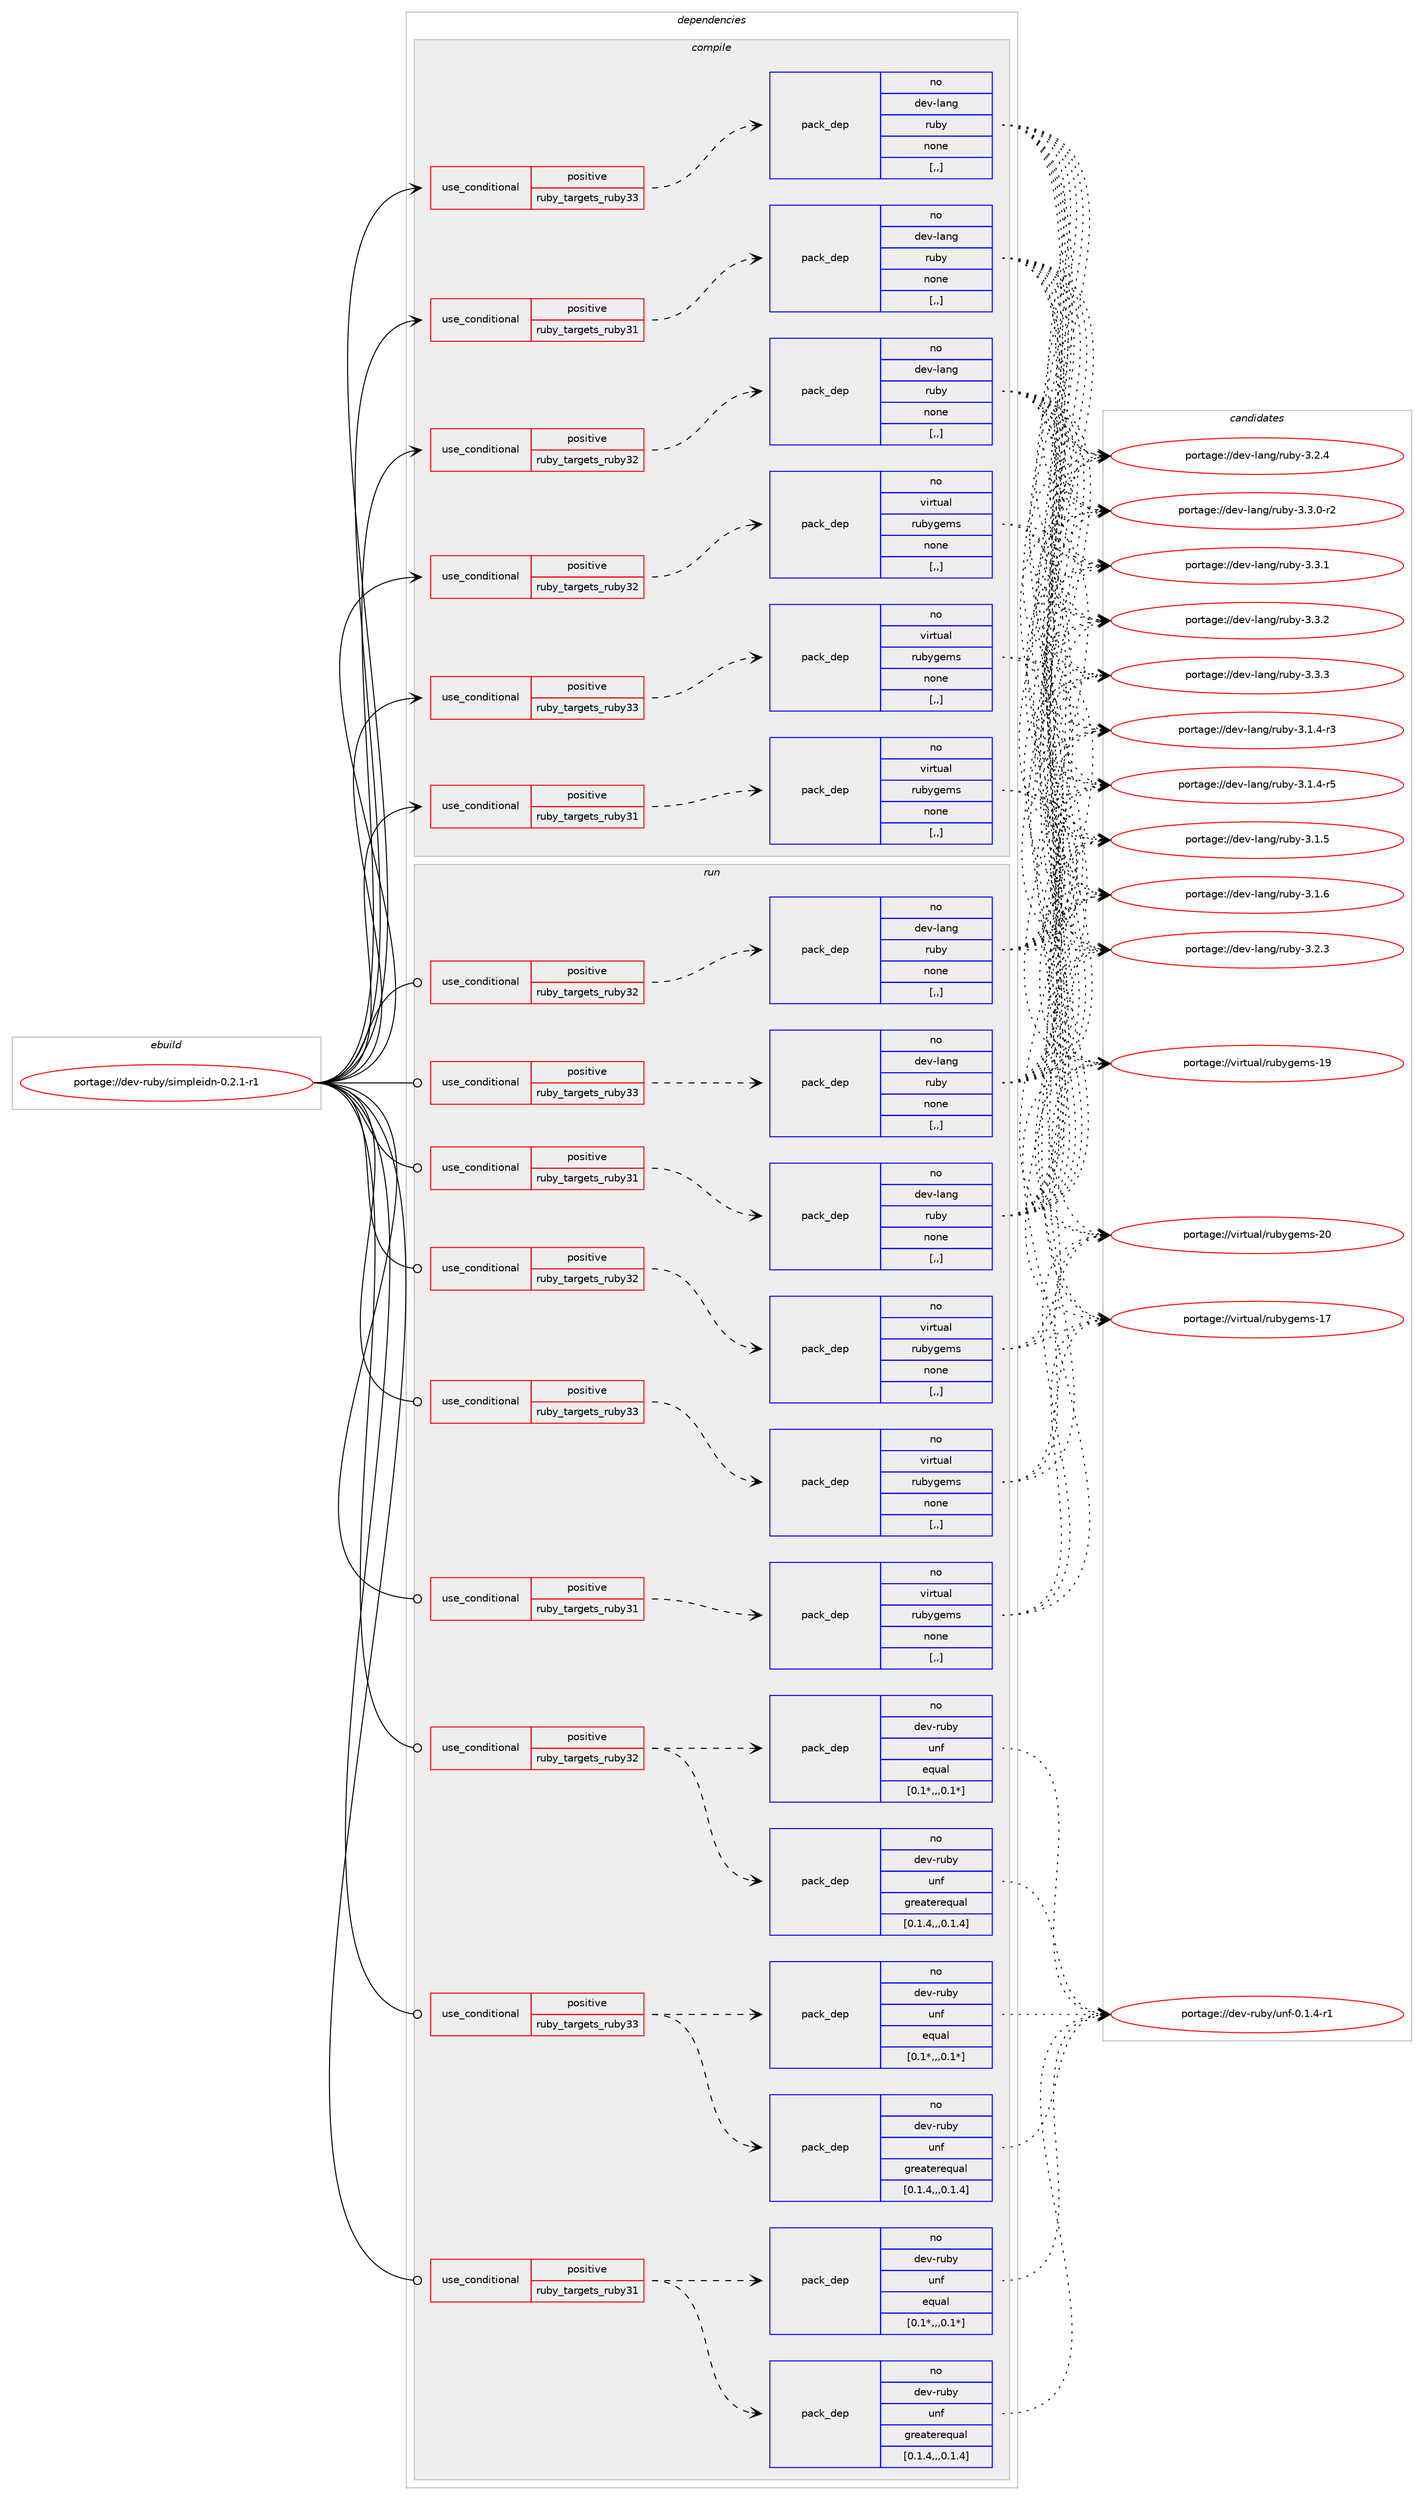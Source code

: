 digraph prolog {

# *************
# Graph options
# *************

newrank=true;
concentrate=true;
compound=true;
graph [rankdir=LR,fontname=Helvetica,fontsize=10,ranksep=1.5];#, ranksep=2.5, nodesep=0.2];
edge  [arrowhead=vee];
node  [fontname=Helvetica,fontsize=10];

# **********
# The ebuild
# **********

subgraph cluster_leftcol {
color=gray;
rank=same;
label=<<i>ebuild</i>>;
id [label="portage://dev-ruby/simpleidn-0.2.1-r1", color=red, width=4, href="../dev-ruby/simpleidn-0.2.1-r1.svg"];
}

# ****************
# The dependencies
# ****************

subgraph cluster_midcol {
color=gray;
label=<<i>dependencies</i>>;
subgraph cluster_compile {
fillcolor="#eeeeee";
style=filled;
label=<<i>compile</i>>;
subgraph cond55306 {
dependency199279 [label=<<TABLE BORDER="0" CELLBORDER="1" CELLSPACING="0" CELLPADDING="4"><TR><TD ROWSPAN="3" CELLPADDING="10">use_conditional</TD></TR><TR><TD>positive</TD></TR><TR><TD>ruby_targets_ruby31</TD></TR></TABLE>>, shape=none, color=red];
subgraph pack142604 {
dependency199280 [label=<<TABLE BORDER="0" CELLBORDER="1" CELLSPACING="0" CELLPADDING="4" WIDTH="220"><TR><TD ROWSPAN="6" CELLPADDING="30">pack_dep</TD></TR><TR><TD WIDTH="110">no</TD></TR><TR><TD>dev-lang</TD></TR><TR><TD>ruby</TD></TR><TR><TD>none</TD></TR><TR><TD>[,,]</TD></TR></TABLE>>, shape=none, color=blue];
}
dependency199279:e -> dependency199280:w [weight=20,style="dashed",arrowhead="vee"];
}
id:e -> dependency199279:w [weight=20,style="solid",arrowhead="vee"];
subgraph cond55307 {
dependency199281 [label=<<TABLE BORDER="0" CELLBORDER="1" CELLSPACING="0" CELLPADDING="4"><TR><TD ROWSPAN="3" CELLPADDING="10">use_conditional</TD></TR><TR><TD>positive</TD></TR><TR><TD>ruby_targets_ruby31</TD></TR></TABLE>>, shape=none, color=red];
subgraph pack142605 {
dependency199282 [label=<<TABLE BORDER="0" CELLBORDER="1" CELLSPACING="0" CELLPADDING="4" WIDTH="220"><TR><TD ROWSPAN="6" CELLPADDING="30">pack_dep</TD></TR><TR><TD WIDTH="110">no</TD></TR><TR><TD>virtual</TD></TR><TR><TD>rubygems</TD></TR><TR><TD>none</TD></TR><TR><TD>[,,]</TD></TR></TABLE>>, shape=none, color=blue];
}
dependency199281:e -> dependency199282:w [weight=20,style="dashed",arrowhead="vee"];
}
id:e -> dependency199281:w [weight=20,style="solid",arrowhead="vee"];
subgraph cond55308 {
dependency199283 [label=<<TABLE BORDER="0" CELLBORDER="1" CELLSPACING="0" CELLPADDING="4"><TR><TD ROWSPAN="3" CELLPADDING="10">use_conditional</TD></TR><TR><TD>positive</TD></TR><TR><TD>ruby_targets_ruby32</TD></TR></TABLE>>, shape=none, color=red];
subgraph pack142606 {
dependency199284 [label=<<TABLE BORDER="0" CELLBORDER="1" CELLSPACING="0" CELLPADDING="4" WIDTH="220"><TR><TD ROWSPAN="6" CELLPADDING="30">pack_dep</TD></TR><TR><TD WIDTH="110">no</TD></TR><TR><TD>dev-lang</TD></TR><TR><TD>ruby</TD></TR><TR><TD>none</TD></TR><TR><TD>[,,]</TD></TR></TABLE>>, shape=none, color=blue];
}
dependency199283:e -> dependency199284:w [weight=20,style="dashed",arrowhead="vee"];
}
id:e -> dependency199283:w [weight=20,style="solid",arrowhead="vee"];
subgraph cond55309 {
dependency199285 [label=<<TABLE BORDER="0" CELLBORDER="1" CELLSPACING="0" CELLPADDING="4"><TR><TD ROWSPAN="3" CELLPADDING="10">use_conditional</TD></TR><TR><TD>positive</TD></TR><TR><TD>ruby_targets_ruby32</TD></TR></TABLE>>, shape=none, color=red];
subgraph pack142607 {
dependency199286 [label=<<TABLE BORDER="0" CELLBORDER="1" CELLSPACING="0" CELLPADDING="4" WIDTH="220"><TR><TD ROWSPAN="6" CELLPADDING="30">pack_dep</TD></TR><TR><TD WIDTH="110">no</TD></TR><TR><TD>virtual</TD></TR><TR><TD>rubygems</TD></TR><TR><TD>none</TD></TR><TR><TD>[,,]</TD></TR></TABLE>>, shape=none, color=blue];
}
dependency199285:e -> dependency199286:w [weight=20,style="dashed",arrowhead="vee"];
}
id:e -> dependency199285:w [weight=20,style="solid",arrowhead="vee"];
subgraph cond55310 {
dependency199287 [label=<<TABLE BORDER="0" CELLBORDER="1" CELLSPACING="0" CELLPADDING="4"><TR><TD ROWSPAN="3" CELLPADDING="10">use_conditional</TD></TR><TR><TD>positive</TD></TR><TR><TD>ruby_targets_ruby33</TD></TR></TABLE>>, shape=none, color=red];
subgraph pack142608 {
dependency199288 [label=<<TABLE BORDER="0" CELLBORDER="1" CELLSPACING="0" CELLPADDING="4" WIDTH="220"><TR><TD ROWSPAN="6" CELLPADDING="30">pack_dep</TD></TR><TR><TD WIDTH="110">no</TD></TR><TR><TD>dev-lang</TD></TR><TR><TD>ruby</TD></TR><TR><TD>none</TD></TR><TR><TD>[,,]</TD></TR></TABLE>>, shape=none, color=blue];
}
dependency199287:e -> dependency199288:w [weight=20,style="dashed",arrowhead="vee"];
}
id:e -> dependency199287:w [weight=20,style="solid",arrowhead="vee"];
subgraph cond55311 {
dependency199289 [label=<<TABLE BORDER="0" CELLBORDER="1" CELLSPACING="0" CELLPADDING="4"><TR><TD ROWSPAN="3" CELLPADDING="10">use_conditional</TD></TR><TR><TD>positive</TD></TR><TR><TD>ruby_targets_ruby33</TD></TR></TABLE>>, shape=none, color=red];
subgraph pack142609 {
dependency199290 [label=<<TABLE BORDER="0" CELLBORDER="1" CELLSPACING="0" CELLPADDING="4" WIDTH="220"><TR><TD ROWSPAN="6" CELLPADDING="30">pack_dep</TD></TR><TR><TD WIDTH="110">no</TD></TR><TR><TD>virtual</TD></TR><TR><TD>rubygems</TD></TR><TR><TD>none</TD></TR><TR><TD>[,,]</TD></TR></TABLE>>, shape=none, color=blue];
}
dependency199289:e -> dependency199290:w [weight=20,style="dashed",arrowhead="vee"];
}
id:e -> dependency199289:w [weight=20,style="solid",arrowhead="vee"];
}
subgraph cluster_compileandrun {
fillcolor="#eeeeee";
style=filled;
label=<<i>compile and run</i>>;
}
subgraph cluster_run {
fillcolor="#eeeeee";
style=filled;
label=<<i>run</i>>;
subgraph cond55312 {
dependency199291 [label=<<TABLE BORDER="0" CELLBORDER="1" CELLSPACING="0" CELLPADDING="4"><TR><TD ROWSPAN="3" CELLPADDING="10">use_conditional</TD></TR><TR><TD>positive</TD></TR><TR><TD>ruby_targets_ruby31</TD></TR></TABLE>>, shape=none, color=red];
subgraph pack142610 {
dependency199292 [label=<<TABLE BORDER="0" CELLBORDER="1" CELLSPACING="0" CELLPADDING="4" WIDTH="220"><TR><TD ROWSPAN="6" CELLPADDING="30">pack_dep</TD></TR><TR><TD WIDTH="110">no</TD></TR><TR><TD>dev-lang</TD></TR><TR><TD>ruby</TD></TR><TR><TD>none</TD></TR><TR><TD>[,,]</TD></TR></TABLE>>, shape=none, color=blue];
}
dependency199291:e -> dependency199292:w [weight=20,style="dashed",arrowhead="vee"];
}
id:e -> dependency199291:w [weight=20,style="solid",arrowhead="odot"];
subgraph cond55313 {
dependency199293 [label=<<TABLE BORDER="0" CELLBORDER="1" CELLSPACING="0" CELLPADDING="4"><TR><TD ROWSPAN="3" CELLPADDING="10">use_conditional</TD></TR><TR><TD>positive</TD></TR><TR><TD>ruby_targets_ruby31</TD></TR></TABLE>>, shape=none, color=red];
subgraph pack142611 {
dependency199294 [label=<<TABLE BORDER="0" CELLBORDER="1" CELLSPACING="0" CELLPADDING="4" WIDTH="220"><TR><TD ROWSPAN="6" CELLPADDING="30">pack_dep</TD></TR><TR><TD WIDTH="110">no</TD></TR><TR><TD>dev-ruby</TD></TR><TR><TD>unf</TD></TR><TR><TD>greaterequal</TD></TR><TR><TD>[0.1.4,,,0.1.4]</TD></TR></TABLE>>, shape=none, color=blue];
}
dependency199293:e -> dependency199294:w [weight=20,style="dashed",arrowhead="vee"];
subgraph pack142612 {
dependency199295 [label=<<TABLE BORDER="0" CELLBORDER="1" CELLSPACING="0" CELLPADDING="4" WIDTH="220"><TR><TD ROWSPAN="6" CELLPADDING="30">pack_dep</TD></TR><TR><TD WIDTH="110">no</TD></TR><TR><TD>dev-ruby</TD></TR><TR><TD>unf</TD></TR><TR><TD>equal</TD></TR><TR><TD>[0.1*,,,0.1*]</TD></TR></TABLE>>, shape=none, color=blue];
}
dependency199293:e -> dependency199295:w [weight=20,style="dashed",arrowhead="vee"];
}
id:e -> dependency199293:w [weight=20,style="solid",arrowhead="odot"];
subgraph cond55314 {
dependency199296 [label=<<TABLE BORDER="0" CELLBORDER="1" CELLSPACING="0" CELLPADDING="4"><TR><TD ROWSPAN="3" CELLPADDING="10">use_conditional</TD></TR><TR><TD>positive</TD></TR><TR><TD>ruby_targets_ruby31</TD></TR></TABLE>>, shape=none, color=red];
subgraph pack142613 {
dependency199297 [label=<<TABLE BORDER="0" CELLBORDER="1" CELLSPACING="0" CELLPADDING="4" WIDTH="220"><TR><TD ROWSPAN="6" CELLPADDING="30">pack_dep</TD></TR><TR><TD WIDTH="110">no</TD></TR><TR><TD>virtual</TD></TR><TR><TD>rubygems</TD></TR><TR><TD>none</TD></TR><TR><TD>[,,]</TD></TR></TABLE>>, shape=none, color=blue];
}
dependency199296:e -> dependency199297:w [weight=20,style="dashed",arrowhead="vee"];
}
id:e -> dependency199296:w [weight=20,style="solid",arrowhead="odot"];
subgraph cond55315 {
dependency199298 [label=<<TABLE BORDER="0" CELLBORDER="1" CELLSPACING="0" CELLPADDING="4"><TR><TD ROWSPAN="3" CELLPADDING="10">use_conditional</TD></TR><TR><TD>positive</TD></TR><TR><TD>ruby_targets_ruby32</TD></TR></TABLE>>, shape=none, color=red];
subgraph pack142614 {
dependency199299 [label=<<TABLE BORDER="0" CELLBORDER="1" CELLSPACING="0" CELLPADDING="4" WIDTH="220"><TR><TD ROWSPAN="6" CELLPADDING="30">pack_dep</TD></TR><TR><TD WIDTH="110">no</TD></TR><TR><TD>dev-lang</TD></TR><TR><TD>ruby</TD></TR><TR><TD>none</TD></TR><TR><TD>[,,]</TD></TR></TABLE>>, shape=none, color=blue];
}
dependency199298:e -> dependency199299:w [weight=20,style="dashed",arrowhead="vee"];
}
id:e -> dependency199298:w [weight=20,style="solid",arrowhead="odot"];
subgraph cond55316 {
dependency199300 [label=<<TABLE BORDER="0" CELLBORDER="1" CELLSPACING="0" CELLPADDING="4"><TR><TD ROWSPAN="3" CELLPADDING="10">use_conditional</TD></TR><TR><TD>positive</TD></TR><TR><TD>ruby_targets_ruby32</TD></TR></TABLE>>, shape=none, color=red];
subgraph pack142615 {
dependency199301 [label=<<TABLE BORDER="0" CELLBORDER="1" CELLSPACING="0" CELLPADDING="4" WIDTH="220"><TR><TD ROWSPAN="6" CELLPADDING="30">pack_dep</TD></TR><TR><TD WIDTH="110">no</TD></TR><TR><TD>dev-ruby</TD></TR><TR><TD>unf</TD></TR><TR><TD>greaterequal</TD></TR><TR><TD>[0.1.4,,,0.1.4]</TD></TR></TABLE>>, shape=none, color=blue];
}
dependency199300:e -> dependency199301:w [weight=20,style="dashed",arrowhead="vee"];
subgraph pack142616 {
dependency199302 [label=<<TABLE BORDER="0" CELLBORDER="1" CELLSPACING="0" CELLPADDING="4" WIDTH="220"><TR><TD ROWSPAN="6" CELLPADDING="30">pack_dep</TD></TR><TR><TD WIDTH="110">no</TD></TR><TR><TD>dev-ruby</TD></TR><TR><TD>unf</TD></TR><TR><TD>equal</TD></TR><TR><TD>[0.1*,,,0.1*]</TD></TR></TABLE>>, shape=none, color=blue];
}
dependency199300:e -> dependency199302:w [weight=20,style="dashed",arrowhead="vee"];
}
id:e -> dependency199300:w [weight=20,style="solid",arrowhead="odot"];
subgraph cond55317 {
dependency199303 [label=<<TABLE BORDER="0" CELLBORDER="1" CELLSPACING="0" CELLPADDING="4"><TR><TD ROWSPAN="3" CELLPADDING="10">use_conditional</TD></TR><TR><TD>positive</TD></TR><TR><TD>ruby_targets_ruby32</TD></TR></TABLE>>, shape=none, color=red];
subgraph pack142617 {
dependency199304 [label=<<TABLE BORDER="0" CELLBORDER="1" CELLSPACING="0" CELLPADDING="4" WIDTH="220"><TR><TD ROWSPAN="6" CELLPADDING="30">pack_dep</TD></TR><TR><TD WIDTH="110">no</TD></TR><TR><TD>virtual</TD></TR><TR><TD>rubygems</TD></TR><TR><TD>none</TD></TR><TR><TD>[,,]</TD></TR></TABLE>>, shape=none, color=blue];
}
dependency199303:e -> dependency199304:w [weight=20,style="dashed",arrowhead="vee"];
}
id:e -> dependency199303:w [weight=20,style="solid",arrowhead="odot"];
subgraph cond55318 {
dependency199305 [label=<<TABLE BORDER="0" CELLBORDER="1" CELLSPACING="0" CELLPADDING="4"><TR><TD ROWSPAN="3" CELLPADDING="10">use_conditional</TD></TR><TR><TD>positive</TD></TR><TR><TD>ruby_targets_ruby33</TD></TR></TABLE>>, shape=none, color=red];
subgraph pack142618 {
dependency199306 [label=<<TABLE BORDER="0" CELLBORDER="1" CELLSPACING="0" CELLPADDING="4" WIDTH="220"><TR><TD ROWSPAN="6" CELLPADDING="30">pack_dep</TD></TR><TR><TD WIDTH="110">no</TD></TR><TR><TD>dev-lang</TD></TR><TR><TD>ruby</TD></TR><TR><TD>none</TD></TR><TR><TD>[,,]</TD></TR></TABLE>>, shape=none, color=blue];
}
dependency199305:e -> dependency199306:w [weight=20,style="dashed",arrowhead="vee"];
}
id:e -> dependency199305:w [weight=20,style="solid",arrowhead="odot"];
subgraph cond55319 {
dependency199307 [label=<<TABLE BORDER="0" CELLBORDER="1" CELLSPACING="0" CELLPADDING="4"><TR><TD ROWSPAN="3" CELLPADDING="10">use_conditional</TD></TR><TR><TD>positive</TD></TR><TR><TD>ruby_targets_ruby33</TD></TR></TABLE>>, shape=none, color=red];
subgraph pack142619 {
dependency199308 [label=<<TABLE BORDER="0" CELLBORDER="1" CELLSPACING="0" CELLPADDING="4" WIDTH="220"><TR><TD ROWSPAN="6" CELLPADDING="30">pack_dep</TD></TR><TR><TD WIDTH="110">no</TD></TR><TR><TD>dev-ruby</TD></TR><TR><TD>unf</TD></TR><TR><TD>greaterequal</TD></TR><TR><TD>[0.1.4,,,0.1.4]</TD></TR></TABLE>>, shape=none, color=blue];
}
dependency199307:e -> dependency199308:w [weight=20,style="dashed",arrowhead="vee"];
subgraph pack142620 {
dependency199309 [label=<<TABLE BORDER="0" CELLBORDER="1" CELLSPACING="0" CELLPADDING="4" WIDTH="220"><TR><TD ROWSPAN="6" CELLPADDING="30">pack_dep</TD></TR><TR><TD WIDTH="110">no</TD></TR><TR><TD>dev-ruby</TD></TR><TR><TD>unf</TD></TR><TR><TD>equal</TD></TR><TR><TD>[0.1*,,,0.1*]</TD></TR></TABLE>>, shape=none, color=blue];
}
dependency199307:e -> dependency199309:w [weight=20,style="dashed",arrowhead="vee"];
}
id:e -> dependency199307:w [weight=20,style="solid",arrowhead="odot"];
subgraph cond55320 {
dependency199310 [label=<<TABLE BORDER="0" CELLBORDER="1" CELLSPACING="0" CELLPADDING="4"><TR><TD ROWSPAN="3" CELLPADDING="10">use_conditional</TD></TR><TR><TD>positive</TD></TR><TR><TD>ruby_targets_ruby33</TD></TR></TABLE>>, shape=none, color=red];
subgraph pack142621 {
dependency199311 [label=<<TABLE BORDER="0" CELLBORDER="1" CELLSPACING="0" CELLPADDING="4" WIDTH="220"><TR><TD ROWSPAN="6" CELLPADDING="30">pack_dep</TD></TR><TR><TD WIDTH="110">no</TD></TR><TR><TD>virtual</TD></TR><TR><TD>rubygems</TD></TR><TR><TD>none</TD></TR><TR><TD>[,,]</TD></TR></TABLE>>, shape=none, color=blue];
}
dependency199310:e -> dependency199311:w [weight=20,style="dashed",arrowhead="vee"];
}
id:e -> dependency199310:w [weight=20,style="solid",arrowhead="odot"];
}
}

# **************
# The candidates
# **************

subgraph cluster_choices {
rank=same;
color=gray;
label=<<i>candidates</i>>;

subgraph choice142604 {
color=black;
nodesep=1;
choice100101118451089711010347114117981214551464946524511451 [label="portage://dev-lang/ruby-3.1.4-r3", color=red, width=4,href="../dev-lang/ruby-3.1.4-r3.svg"];
choice100101118451089711010347114117981214551464946524511453 [label="portage://dev-lang/ruby-3.1.4-r5", color=red, width=4,href="../dev-lang/ruby-3.1.4-r5.svg"];
choice10010111845108971101034711411798121455146494653 [label="portage://dev-lang/ruby-3.1.5", color=red, width=4,href="../dev-lang/ruby-3.1.5.svg"];
choice10010111845108971101034711411798121455146494654 [label="portage://dev-lang/ruby-3.1.6", color=red, width=4,href="../dev-lang/ruby-3.1.6.svg"];
choice10010111845108971101034711411798121455146504651 [label="portage://dev-lang/ruby-3.2.3", color=red, width=4,href="../dev-lang/ruby-3.2.3.svg"];
choice10010111845108971101034711411798121455146504652 [label="portage://dev-lang/ruby-3.2.4", color=red, width=4,href="../dev-lang/ruby-3.2.4.svg"];
choice100101118451089711010347114117981214551465146484511450 [label="portage://dev-lang/ruby-3.3.0-r2", color=red, width=4,href="../dev-lang/ruby-3.3.0-r2.svg"];
choice10010111845108971101034711411798121455146514649 [label="portage://dev-lang/ruby-3.3.1", color=red, width=4,href="../dev-lang/ruby-3.3.1.svg"];
choice10010111845108971101034711411798121455146514650 [label="portage://dev-lang/ruby-3.3.2", color=red, width=4,href="../dev-lang/ruby-3.3.2.svg"];
choice10010111845108971101034711411798121455146514651 [label="portage://dev-lang/ruby-3.3.3", color=red, width=4,href="../dev-lang/ruby-3.3.3.svg"];
dependency199280:e -> choice100101118451089711010347114117981214551464946524511451:w [style=dotted,weight="100"];
dependency199280:e -> choice100101118451089711010347114117981214551464946524511453:w [style=dotted,weight="100"];
dependency199280:e -> choice10010111845108971101034711411798121455146494653:w [style=dotted,weight="100"];
dependency199280:e -> choice10010111845108971101034711411798121455146494654:w [style=dotted,weight="100"];
dependency199280:e -> choice10010111845108971101034711411798121455146504651:w [style=dotted,weight="100"];
dependency199280:e -> choice10010111845108971101034711411798121455146504652:w [style=dotted,weight="100"];
dependency199280:e -> choice100101118451089711010347114117981214551465146484511450:w [style=dotted,weight="100"];
dependency199280:e -> choice10010111845108971101034711411798121455146514649:w [style=dotted,weight="100"];
dependency199280:e -> choice10010111845108971101034711411798121455146514650:w [style=dotted,weight="100"];
dependency199280:e -> choice10010111845108971101034711411798121455146514651:w [style=dotted,weight="100"];
}
subgraph choice142605 {
color=black;
nodesep=1;
choice118105114116117971084711411798121103101109115454955 [label="portage://virtual/rubygems-17", color=red, width=4,href="../virtual/rubygems-17.svg"];
choice118105114116117971084711411798121103101109115454957 [label="portage://virtual/rubygems-19", color=red, width=4,href="../virtual/rubygems-19.svg"];
choice118105114116117971084711411798121103101109115455048 [label="portage://virtual/rubygems-20", color=red, width=4,href="../virtual/rubygems-20.svg"];
dependency199282:e -> choice118105114116117971084711411798121103101109115454955:w [style=dotted,weight="100"];
dependency199282:e -> choice118105114116117971084711411798121103101109115454957:w [style=dotted,weight="100"];
dependency199282:e -> choice118105114116117971084711411798121103101109115455048:w [style=dotted,weight="100"];
}
subgraph choice142606 {
color=black;
nodesep=1;
choice100101118451089711010347114117981214551464946524511451 [label="portage://dev-lang/ruby-3.1.4-r3", color=red, width=4,href="../dev-lang/ruby-3.1.4-r3.svg"];
choice100101118451089711010347114117981214551464946524511453 [label="portage://dev-lang/ruby-3.1.4-r5", color=red, width=4,href="../dev-lang/ruby-3.1.4-r5.svg"];
choice10010111845108971101034711411798121455146494653 [label="portage://dev-lang/ruby-3.1.5", color=red, width=4,href="../dev-lang/ruby-3.1.5.svg"];
choice10010111845108971101034711411798121455146494654 [label="portage://dev-lang/ruby-3.1.6", color=red, width=4,href="../dev-lang/ruby-3.1.6.svg"];
choice10010111845108971101034711411798121455146504651 [label="portage://dev-lang/ruby-3.2.3", color=red, width=4,href="../dev-lang/ruby-3.2.3.svg"];
choice10010111845108971101034711411798121455146504652 [label="portage://dev-lang/ruby-3.2.4", color=red, width=4,href="../dev-lang/ruby-3.2.4.svg"];
choice100101118451089711010347114117981214551465146484511450 [label="portage://dev-lang/ruby-3.3.0-r2", color=red, width=4,href="../dev-lang/ruby-3.3.0-r2.svg"];
choice10010111845108971101034711411798121455146514649 [label="portage://dev-lang/ruby-3.3.1", color=red, width=4,href="../dev-lang/ruby-3.3.1.svg"];
choice10010111845108971101034711411798121455146514650 [label="portage://dev-lang/ruby-3.3.2", color=red, width=4,href="../dev-lang/ruby-3.3.2.svg"];
choice10010111845108971101034711411798121455146514651 [label="portage://dev-lang/ruby-3.3.3", color=red, width=4,href="../dev-lang/ruby-3.3.3.svg"];
dependency199284:e -> choice100101118451089711010347114117981214551464946524511451:w [style=dotted,weight="100"];
dependency199284:e -> choice100101118451089711010347114117981214551464946524511453:w [style=dotted,weight="100"];
dependency199284:e -> choice10010111845108971101034711411798121455146494653:w [style=dotted,weight="100"];
dependency199284:e -> choice10010111845108971101034711411798121455146494654:w [style=dotted,weight="100"];
dependency199284:e -> choice10010111845108971101034711411798121455146504651:w [style=dotted,weight="100"];
dependency199284:e -> choice10010111845108971101034711411798121455146504652:w [style=dotted,weight="100"];
dependency199284:e -> choice100101118451089711010347114117981214551465146484511450:w [style=dotted,weight="100"];
dependency199284:e -> choice10010111845108971101034711411798121455146514649:w [style=dotted,weight="100"];
dependency199284:e -> choice10010111845108971101034711411798121455146514650:w [style=dotted,weight="100"];
dependency199284:e -> choice10010111845108971101034711411798121455146514651:w [style=dotted,weight="100"];
}
subgraph choice142607 {
color=black;
nodesep=1;
choice118105114116117971084711411798121103101109115454955 [label="portage://virtual/rubygems-17", color=red, width=4,href="../virtual/rubygems-17.svg"];
choice118105114116117971084711411798121103101109115454957 [label="portage://virtual/rubygems-19", color=red, width=4,href="../virtual/rubygems-19.svg"];
choice118105114116117971084711411798121103101109115455048 [label="portage://virtual/rubygems-20", color=red, width=4,href="../virtual/rubygems-20.svg"];
dependency199286:e -> choice118105114116117971084711411798121103101109115454955:w [style=dotted,weight="100"];
dependency199286:e -> choice118105114116117971084711411798121103101109115454957:w [style=dotted,weight="100"];
dependency199286:e -> choice118105114116117971084711411798121103101109115455048:w [style=dotted,weight="100"];
}
subgraph choice142608 {
color=black;
nodesep=1;
choice100101118451089711010347114117981214551464946524511451 [label="portage://dev-lang/ruby-3.1.4-r3", color=red, width=4,href="../dev-lang/ruby-3.1.4-r3.svg"];
choice100101118451089711010347114117981214551464946524511453 [label="portage://dev-lang/ruby-3.1.4-r5", color=red, width=4,href="../dev-lang/ruby-3.1.4-r5.svg"];
choice10010111845108971101034711411798121455146494653 [label="portage://dev-lang/ruby-3.1.5", color=red, width=4,href="../dev-lang/ruby-3.1.5.svg"];
choice10010111845108971101034711411798121455146494654 [label="portage://dev-lang/ruby-3.1.6", color=red, width=4,href="../dev-lang/ruby-3.1.6.svg"];
choice10010111845108971101034711411798121455146504651 [label="portage://dev-lang/ruby-3.2.3", color=red, width=4,href="../dev-lang/ruby-3.2.3.svg"];
choice10010111845108971101034711411798121455146504652 [label="portage://dev-lang/ruby-3.2.4", color=red, width=4,href="../dev-lang/ruby-3.2.4.svg"];
choice100101118451089711010347114117981214551465146484511450 [label="portage://dev-lang/ruby-3.3.0-r2", color=red, width=4,href="../dev-lang/ruby-3.3.0-r2.svg"];
choice10010111845108971101034711411798121455146514649 [label="portage://dev-lang/ruby-3.3.1", color=red, width=4,href="../dev-lang/ruby-3.3.1.svg"];
choice10010111845108971101034711411798121455146514650 [label="portage://dev-lang/ruby-3.3.2", color=red, width=4,href="../dev-lang/ruby-3.3.2.svg"];
choice10010111845108971101034711411798121455146514651 [label="portage://dev-lang/ruby-3.3.3", color=red, width=4,href="../dev-lang/ruby-3.3.3.svg"];
dependency199288:e -> choice100101118451089711010347114117981214551464946524511451:w [style=dotted,weight="100"];
dependency199288:e -> choice100101118451089711010347114117981214551464946524511453:w [style=dotted,weight="100"];
dependency199288:e -> choice10010111845108971101034711411798121455146494653:w [style=dotted,weight="100"];
dependency199288:e -> choice10010111845108971101034711411798121455146494654:w [style=dotted,weight="100"];
dependency199288:e -> choice10010111845108971101034711411798121455146504651:w [style=dotted,weight="100"];
dependency199288:e -> choice10010111845108971101034711411798121455146504652:w [style=dotted,weight="100"];
dependency199288:e -> choice100101118451089711010347114117981214551465146484511450:w [style=dotted,weight="100"];
dependency199288:e -> choice10010111845108971101034711411798121455146514649:w [style=dotted,weight="100"];
dependency199288:e -> choice10010111845108971101034711411798121455146514650:w [style=dotted,weight="100"];
dependency199288:e -> choice10010111845108971101034711411798121455146514651:w [style=dotted,weight="100"];
}
subgraph choice142609 {
color=black;
nodesep=1;
choice118105114116117971084711411798121103101109115454955 [label="portage://virtual/rubygems-17", color=red, width=4,href="../virtual/rubygems-17.svg"];
choice118105114116117971084711411798121103101109115454957 [label="portage://virtual/rubygems-19", color=red, width=4,href="../virtual/rubygems-19.svg"];
choice118105114116117971084711411798121103101109115455048 [label="portage://virtual/rubygems-20", color=red, width=4,href="../virtual/rubygems-20.svg"];
dependency199290:e -> choice118105114116117971084711411798121103101109115454955:w [style=dotted,weight="100"];
dependency199290:e -> choice118105114116117971084711411798121103101109115454957:w [style=dotted,weight="100"];
dependency199290:e -> choice118105114116117971084711411798121103101109115455048:w [style=dotted,weight="100"];
}
subgraph choice142610 {
color=black;
nodesep=1;
choice100101118451089711010347114117981214551464946524511451 [label="portage://dev-lang/ruby-3.1.4-r3", color=red, width=4,href="../dev-lang/ruby-3.1.4-r3.svg"];
choice100101118451089711010347114117981214551464946524511453 [label="portage://dev-lang/ruby-3.1.4-r5", color=red, width=4,href="../dev-lang/ruby-3.1.4-r5.svg"];
choice10010111845108971101034711411798121455146494653 [label="portage://dev-lang/ruby-3.1.5", color=red, width=4,href="../dev-lang/ruby-3.1.5.svg"];
choice10010111845108971101034711411798121455146494654 [label="portage://dev-lang/ruby-3.1.6", color=red, width=4,href="../dev-lang/ruby-3.1.6.svg"];
choice10010111845108971101034711411798121455146504651 [label="portage://dev-lang/ruby-3.2.3", color=red, width=4,href="../dev-lang/ruby-3.2.3.svg"];
choice10010111845108971101034711411798121455146504652 [label="portage://dev-lang/ruby-3.2.4", color=red, width=4,href="../dev-lang/ruby-3.2.4.svg"];
choice100101118451089711010347114117981214551465146484511450 [label="portage://dev-lang/ruby-3.3.0-r2", color=red, width=4,href="../dev-lang/ruby-3.3.0-r2.svg"];
choice10010111845108971101034711411798121455146514649 [label="portage://dev-lang/ruby-3.3.1", color=red, width=4,href="../dev-lang/ruby-3.3.1.svg"];
choice10010111845108971101034711411798121455146514650 [label="portage://dev-lang/ruby-3.3.2", color=red, width=4,href="../dev-lang/ruby-3.3.2.svg"];
choice10010111845108971101034711411798121455146514651 [label="portage://dev-lang/ruby-3.3.3", color=red, width=4,href="../dev-lang/ruby-3.3.3.svg"];
dependency199292:e -> choice100101118451089711010347114117981214551464946524511451:w [style=dotted,weight="100"];
dependency199292:e -> choice100101118451089711010347114117981214551464946524511453:w [style=dotted,weight="100"];
dependency199292:e -> choice10010111845108971101034711411798121455146494653:w [style=dotted,weight="100"];
dependency199292:e -> choice10010111845108971101034711411798121455146494654:w [style=dotted,weight="100"];
dependency199292:e -> choice10010111845108971101034711411798121455146504651:w [style=dotted,weight="100"];
dependency199292:e -> choice10010111845108971101034711411798121455146504652:w [style=dotted,weight="100"];
dependency199292:e -> choice100101118451089711010347114117981214551465146484511450:w [style=dotted,weight="100"];
dependency199292:e -> choice10010111845108971101034711411798121455146514649:w [style=dotted,weight="100"];
dependency199292:e -> choice10010111845108971101034711411798121455146514650:w [style=dotted,weight="100"];
dependency199292:e -> choice10010111845108971101034711411798121455146514651:w [style=dotted,weight="100"];
}
subgraph choice142611 {
color=black;
nodesep=1;
choice1001011184511411798121471171101024548464946524511449 [label="portage://dev-ruby/unf-0.1.4-r1", color=red, width=4,href="../dev-ruby/unf-0.1.4-r1.svg"];
dependency199294:e -> choice1001011184511411798121471171101024548464946524511449:w [style=dotted,weight="100"];
}
subgraph choice142612 {
color=black;
nodesep=1;
choice1001011184511411798121471171101024548464946524511449 [label="portage://dev-ruby/unf-0.1.4-r1", color=red, width=4,href="../dev-ruby/unf-0.1.4-r1.svg"];
dependency199295:e -> choice1001011184511411798121471171101024548464946524511449:w [style=dotted,weight="100"];
}
subgraph choice142613 {
color=black;
nodesep=1;
choice118105114116117971084711411798121103101109115454955 [label="portage://virtual/rubygems-17", color=red, width=4,href="../virtual/rubygems-17.svg"];
choice118105114116117971084711411798121103101109115454957 [label="portage://virtual/rubygems-19", color=red, width=4,href="../virtual/rubygems-19.svg"];
choice118105114116117971084711411798121103101109115455048 [label="portage://virtual/rubygems-20", color=red, width=4,href="../virtual/rubygems-20.svg"];
dependency199297:e -> choice118105114116117971084711411798121103101109115454955:w [style=dotted,weight="100"];
dependency199297:e -> choice118105114116117971084711411798121103101109115454957:w [style=dotted,weight="100"];
dependency199297:e -> choice118105114116117971084711411798121103101109115455048:w [style=dotted,weight="100"];
}
subgraph choice142614 {
color=black;
nodesep=1;
choice100101118451089711010347114117981214551464946524511451 [label="portage://dev-lang/ruby-3.1.4-r3", color=red, width=4,href="../dev-lang/ruby-3.1.4-r3.svg"];
choice100101118451089711010347114117981214551464946524511453 [label="portage://dev-lang/ruby-3.1.4-r5", color=red, width=4,href="../dev-lang/ruby-3.1.4-r5.svg"];
choice10010111845108971101034711411798121455146494653 [label="portage://dev-lang/ruby-3.1.5", color=red, width=4,href="../dev-lang/ruby-3.1.5.svg"];
choice10010111845108971101034711411798121455146494654 [label="portage://dev-lang/ruby-3.1.6", color=red, width=4,href="../dev-lang/ruby-3.1.6.svg"];
choice10010111845108971101034711411798121455146504651 [label="portage://dev-lang/ruby-3.2.3", color=red, width=4,href="../dev-lang/ruby-3.2.3.svg"];
choice10010111845108971101034711411798121455146504652 [label="portage://dev-lang/ruby-3.2.4", color=red, width=4,href="../dev-lang/ruby-3.2.4.svg"];
choice100101118451089711010347114117981214551465146484511450 [label="portage://dev-lang/ruby-3.3.0-r2", color=red, width=4,href="../dev-lang/ruby-3.3.0-r2.svg"];
choice10010111845108971101034711411798121455146514649 [label="portage://dev-lang/ruby-3.3.1", color=red, width=4,href="../dev-lang/ruby-3.3.1.svg"];
choice10010111845108971101034711411798121455146514650 [label="portage://dev-lang/ruby-3.3.2", color=red, width=4,href="../dev-lang/ruby-3.3.2.svg"];
choice10010111845108971101034711411798121455146514651 [label="portage://dev-lang/ruby-3.3.3", color=red, width=4,href="../dev-lang/ruby-3.3.3.svg"];
dependency199299:e -> choice100101118451089711010347114117981214551464946524511451:w [style=dotted,weight="100"];
dependency199299:e -> choice100101118451089711010347114117981214551464946524511453:w [style=dotted,weight="100"];
dependency199299:e -> choice10010111845108971101034711411798121455146494653:w [style=dotted,weight="100"];
dependency199299:e -> choice10010111845108971101034711411798121455146494654:w [style=dotted,weight="100"];
dependency199299:e -> choice10010111845108971101034711411798121455146504651:w [style=dotted,weight="100"];
dependency199299:e -> choice10010111845108971101034711411798121455146504652:w [style=dotted,weight="100"];
dependency199299:e -> choice100101118451089711010347114117981214551465146484511450:w [style=dotted,weight="100"];
dependency199299:e -> choice10010111845108971101034711411798121455146514649:w [style=dotted,weight="100"];
dependency199299:e -> choice10010111845108971101034711411798121455146514650:w [style=dotted,weight="100"];
dependency199299:e -> choice10010111845108971101034711411798121455146514651:w [style=dotted,weight="100"];
}
subgraph choice142615 {
color=black;
nodesep=1;
choice1001011184511411798121471171101024548464946524511449 [label="portage://dev-ruby/unf-0.1.4-r1", color=red, width=4,href="../dev-ruby/unf-0.1.4-r1.svg"];
dependency199301:e -> choice1001011184511411798121471171101024548464946524511449:w [style=dotted,weight="100"];
}
subgraph choice142616 {
color=black;
nodesep=1;
choice1001011184511411798121471171101024548464946524511449 [label="portage://dev-ruby/unf-0.1.4-r1", color=red, width=4,href="../dev-ruby/unf-0.1.4-r1.svg"];
dependency199302:e -> choice1001011184511411798121471171101024548464946524511449:w [style=dotted,weight="100"];
}
subgraph choice142617 {
color=black;
nodesep=1;
choice118105114116117971084711411798121103101109115454955 [label="portage://virtual/rubygems-17", color=red, width=4,href="../virtual/rubygems-17.svg"];
choice118105114116117971084711411798121103101109115454957 [label="portage://virtual/rubygems-19", color=red, width=4,href="../virtual/rubygems-19.svg"];
choice118105114116117971084711411798121103101109115455048 [label="portage://virtual/rubygems-20", color=red, width=4,href="../virtual/rubygems-20.svg"];
dependency199304:e -> choice118105114116117971084711411798121103101109115454955:w [style=dotted,weight="100"];
dependency199304:e -> choice118105114116117971084711411798121103101109115454957:w [style=dotted,weight="100"];
dependency199304:e -> choice118105114116117971084711411798121103101109115455048:w [style=dotted,weight="100"];
}
subgraph choice142618 {
color=black;
nodesep=1;
choice100101118451089711010347114117981214551464946524511451 [label="portage://dev-lang/ruby-3.1.4-r3", color=red, width=4,href="../dev-lang/ruby-3.1.4-r3.svg"];
choice100101118451089711010347114117981214551464946524511453 [label="portage://dev-lang/ruby-3.1.4-r5", color=red, width=4,href="../dev-lang/ruby-3.1.4-r5.svg"];
choice10010111845108971101034711411798121455146494653 [label="portage://dev-lang/ruby-3.1.5", color=red, width=4,href="../dev-lang/ruby-3.1.5.svg"];
choice10010111845108971101034711411798121455146494654 [label="portage://dev-lang/ruby-3.1.6", color=red, width=4,href="../dev-lang/ruby-3.1.6.svg"];
choice10010111845108971101034711411798121455146504651 [label="portage://dev-lang/ruby-3.2.3", color=red, width=4,href="../dev-lang/ruby-3.2.3.svg"];
choice10010111845108971101034711411798121455146504652 [label="portage://dev-lang/ruby-3.2.4", color=red, width=4,href="../dev-lang/ruby-3.2.4.svg"];
choice100101118451089711010347114117981214551465146484511450 [label="portage://dev-lang/ruby-3.3.0-r2", color=red, width=4,href="../dev-lang/ruby-3.3.0-r2.svg"];
choice10010111845108971101034711411798121455146514649 [label="portage://dev-lang/ruby-3.3.1", color=red, width=4,href="../dev-lang/ruby-3.3.1.svg"];
choice10010111845108971101034711411798121455146514650 [label="portage://dev-lang/ruby-3.3.2", color=red, width=4,href="../dev-lang/ruby-3.3.2.svg"];
choice10010111845108971101034711411798121455146514651 [label="portage://dev-lang/ruby-3.3.3", color=red, width=4,href="../dev-lang/ruby-3.3.3.svg"];
dependency199306:e -> choice100101118451089711010347114117981214551464946524511451:w [style=dotted,weight="100"];
dependency199306:e -> choice100101118451089711010347114117981214551464946524511453:w [style=dotted,weight="100"];
dependency199306:e -> choice10010111845108971101034711411798121455146494653:w [style=dotted,weight="100"];
dependency199306:e -> choice10010111845108971101034711411798121455146494654:w [style=dotted,weight="100"];
dependency199306:e -> choice10010111845108971101034711411798121455146504651:w [style=dotted,weight="100"];
dependency199306:e -> choice10010111845108971101034711411798121455146504652:w [style=dotted,weight="100"];
dependency199306:e -> choice100101118451089711010347114117981214551465146484511450:w [style=dotted,weight="100"];
dependency199306:e -> choice10010111845108971101034711411798121455146514649:w [style=dotted,weight="100"];
dependency199306:e -> choice10010111845108971101034711411798121455146514650:w [style=dotted,weight="100"];
dependency199306:e -> choice10010111845108971101034711411798121455146514651:w [style=dotted,weight="100"];
}
subgraph choice142619 {
color=black;
nodesep=1;
choice1001011184511411798121471171101024548464946524511449 [label="portage://dev-ruby/unf-0.1.4-r1", color=red, width=4,href="../dev-ruby/unf-0.1.4-r1.svg"];
dependency199308:e -> choice1001011184511411798121471171101024548464946524511449:w [style=dotted,weight="100"];
}
subgraph choice142620 {
color=black;
nodesep=1;
choice1001011184511411798121471171101024548464946524511449 [label="portage://dev-ruby/unf-0.1.4-r1", color=red, width=4,href="../dev-ruby/unf-0.1.4-r1.svg"];
dependency199309:e -> choice1001011184511411798121471171101024548464946524511449:w [style=dotted,weight="100"];
}
subgraph choice142621 {
color=black;
nodesep=1;
choice118105114116117971084711411798121103101109115454955 [label="portage://virtual/rubygems-17", color=red, width=4,href="../virtual/rubygems-17.svg"];
choice118105114116117971084711411798121103101109115454957 [label="portage://virtual/rubygems-19", color=red, width=4,href="../virtual/rubygems-19.svg"];
choice118105114116117971084711411798121103101109115455048 [label="portage://virtual/rubygems-20", color=red, width=4,href="../virtual/rubygems-20.svg"];
dependency199311:e -> choice118105114116117971084711411798121103101109115454955:w [style=dotted,weight="100"];
dependency199311:e -> choice118105114116117971084711411798121103101109115454957:w [style=dotted,weight="100"];
dependency199311:e -> choice118105114116117971084711411798121103101109115455048:w [style=dotted,weight="100"];
}
}

}

